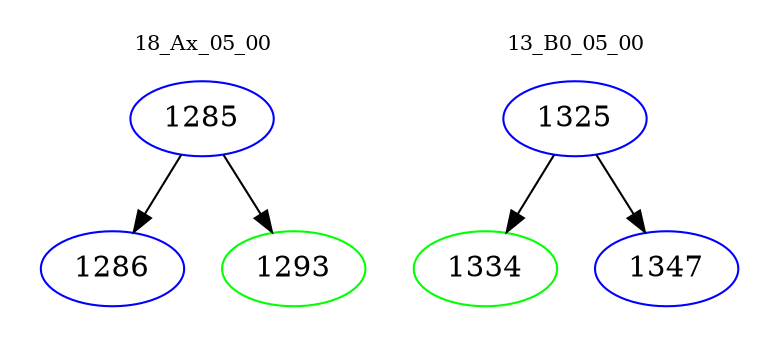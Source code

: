 digraph{
subgraph cluster_0 {
color = white
label = "18_Ax_05_00";
fontsize=10;
T0_1285 [label="1285", color="blue"]
T0_1285 -> T0_1286 [color="black"]
T0_1286 [label="1286", color="blue"]
T0_1285 -> T0_1293 [color="black"]
T0_1293 [label="1293", color="green"]
}
subgraph cluster_1 {
color = white
label = "13_B0_05_00";
fontsize=10;
T1_1325 [label="1325", color="blue"]
T1_1325 -> T1_1334 [color="black"]
T1_1334 [label="1334", color="green"]
T1_1325 -> T1_1347 [color="black"]
T1_1347 [label="1347", color="blue"]
}
}
